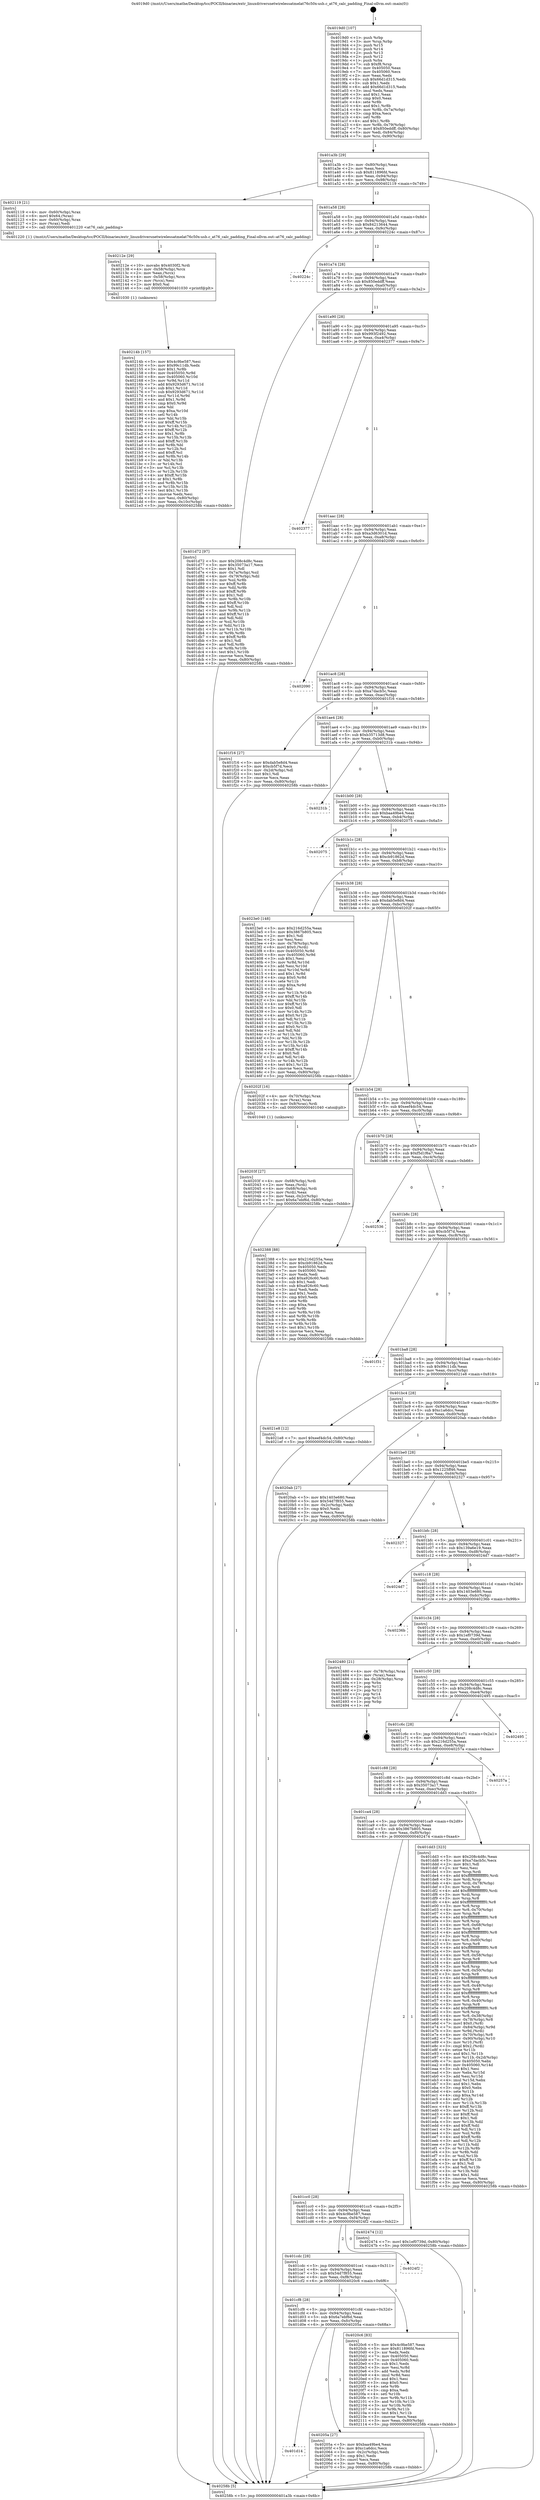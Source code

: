 digraph "0x4019d0" {
  label = "0x4019d0 (/mnt/c/Users/mathe/Desktop/tcc/POCII/binaries/extr_linuxdriversnetwirelessatmelat76c50x-usb.c_at76_calc_padding_Final-ollvm.out::main(0))"
  labelloc = "t"
  node[shape=record]

  Entry [label="",width=0.3,height=0.3,shape=circle,fillcolor=black,style=filled]
  "0x401a3b" [label="{
     0x401a3b [29]\l
     | [instrs]\l
     &nbsp;&nbsp;0x401a3b \<+3\>: mov -0x80(%rbp),%eax\l
     &nbsp;&nbsp;0x401a3e \<+2\>: mov %eax,%ecx\l
     &nbsp;&nbsp;0x401a40 \<+6\>: sub $0x811896fd,%ecx\l
     &nbsp;&nbsp;0x401a46 \<+6\>: mov %eax,-0x94(%rbp)\l
     &nbsp;&nbsp;0x401a4c \<+6\>: mov %ecx,-0x98(%rbp)\l
     &nbsp;&nbsp;0x401a52 \<+6\>: je 0000000000402119 \<main+0x749\>\l
  }"]
  "0x402119" [label="{
     0x402119 [21]\l
     | [instrs]\l
     &nbsp;&nbsp;0x402119 \<+4\>: mov -0x60(%rbp),%rax\l
     &nbsp;&nbsp;0x40211d \<+6\>: movl $0x64,(%rax)\l
     &nbsp;&nbsp;0x402123 \<+4\>: mov -0x60(%rbp),%rax\l
     &nbsp;&nbsp;0x402127 \<+2\>: mov (%rax),%edi\l
     &nbsp;&nbsp;0x402129 \<+5\>: call 0000000000401220 \<at76_calc_padding\>\l
     | [calls]\l
     &nbsp;&nbsp;0x401220 \{1\} (/mnt/c/Users/mathe/Desktop/tcc/POCII/binaries/extr_linuxdriversnetwirelessatmelat76c50x-usb.c_at76_calc_padding_Final-ollvm.out::at76_calc_padding)\l
  }"]
  "0x401a58" [label="{
     0x401a58 [28]\l
     | [instrs]\l
     &nbsp;&nbsp;0x401a58 \<+5\>: jmp 0000000000401a5d \<main+0x8d\>\l
     &nbsp;&nbsp;0x401a5d \<+6\>: mov -0x94(%rbp),%eax\l
     &nbsp;&nbsp;0x401a63 \<+5\>: sub $0x84213644,%eax\l
     &nbsp;&nbsp;0x401a68 \<+6\>: mov %eax,-0x9c(%rbp)\l
     &nbsp;&nbsp;0x401a6e \<+6\>: je 000000000040224c \<main+0x87c\>\l
  }"]
  Exit [label="",width=0.3,height=0.3,shape=circle,fillcolor=black,style=filled,peripheries=2]
  "0x40224c" [label="{
     0x40224c\l
  }", style=dashed]
  "0x401a74" [label="{
     0x401a74 [28]\l
     | [instrs]\l
     &nbsp;&nbsp;0x401a74 \<+5\>: jmp 0000000000401a79 \<main+0xa9\>\l
     &nbsp;&nbsp;0x401a79 \<+6\>: mov -0x94(%rbp),%eax\l
     &nbsp;&nbsp;0x401a7f \<+5\>: sub $0x850eddff,%eax\l
     &nbsp;&nbsp;0x401a84 \<+6\>: mov %eax,-0xa0(%rbp)\l
     &nbsp;&nbsp;0x401a8a \<+6\>: je 0000000000401d72 \<main+0x3a2\>\l
  }"]
  "0x40214b" [label="{
     0x40214b [157]\l
     | [instrs]\l
     &nbsp;&nbsp;0x40214b \<+5\>: mov $0x4c9be587,%esi\l
     &nbsp;&nbsp;0x402150 \<+5\>: mov $0x99c11db,%edx\l
     &nbsp;&nbsp;0x402155 \<+3\>: mov $0x1,%r8b\l
     &nbsp;&nbsp;0x402158 \<+8\>: mov 0x405050,%r9d\l
     &nbsp;&nbsp;0x402160 \<+8\>: mov 0x405060,%r10d\l
     &nbsp;&nbsp;0x402168 \<+3\>: mov %r9d,%r11d\l
     &nbsp;&nbsp;0x40216b \<+7\>: add $0x9293d671,%r11d\l
     &nbsp;&nbsp;0x402172 \<+4\>: sub $0x1,%r11d\l
     &nbsp;&nbsp;0x402176 \<+7\>: sub $0x9293d671,%r11d\l
     &nbsp;&nbsp;0x40217d \<+4\>: imul %r11d,%r9d\l
     &nbsp;&nbsp;0x402181 \<+4\>: and $0x1,%r9d\l
     &nbsp;&nbsp;0x402185 \<+4\>: cmp $0x0,%r9d\l
     &nbsp;&nbsp;0x402189 \<+3\>: sete %bl\l
     &nbsp;&nbsp;0x40218c \<+4\>: cmp $0xa,%r10d\l
     &nbsp;&nbsp;0x402190 \<+4\>: setl %r14b\l
     &nbsp;&nbsp;0x402194 \<+3\>: mov %bl,%r15b\l
     &nbsp;&nbsp;0x402197 \<+4\>: xor $0xff,%r15b\l
     &nbsp;&nbsp;0x40219b \<+3\>: mov %r14b,%r12b\l
     &nbsp;&nbsp;0x40219e \<+4\>: xor $0xff,%r12b\l
     &nbsp;&nbsp;0x4021a2 \<+4\>: xor $0x1,%r8b\l
     &nbsp;&nbsp;0x4021a6 \<+3\>: mov %r15b,%r13b\l
     &nbsp;&nbsp;0x4021a9 \<+4\>: and $0xff,%r13b\l
     &nbsp;&nbsp;0x4021ad \<+3\>: and %r8b,%bl\l
     &nbsp;&nbsp;0x4021b0 \<+3\>: mov %r12b,%cl\l
     &nbsp;&nbsp;0x4021b3 \<+3\>: and $0xff,%cl\l
     &nbsp;&nbsp;0x4021b6 \<+3\>: and %r8b,%r14b\l
     &nbsp;&nbsp;0x4021b9 \<+3\>: or %bl,%r13b\l
     &nbsp;&nbsp;0x4021bc \<+3\>: or %r14b,%cl\l
     &nbsp;&nbsp;0x4021bf \<+3\>: xor %cl,%r13b\l
     &nbsp;&nbsp;0x4021c2 \<+3\>: or %r12b,%r15b\l
     &nbsp;&nbsp;0x4021c5 \<+4\>: xor $0xff,%r15b\l
     &nbsp;&nbsp;0x4021c9 \<+4\>: or $0x1,%r8b\l
     &nbsp;&nbsp;0x4021cd \<+3\>: and %r8b,%r15b\l
     &nbsp;&nbsp;0x4021d0 \<+3\>: or %r15b,%r13b\l
     &nbsp;&nbsp;0x4021d3 \<+4\>: test $0x1,%r13b\l
     &nbsp;&nbsp;0x4021d7 \<+3\>: cmovne %edx,%esi\l
     &nbsp;&nbsp;0x4021da \<+3\>: mov %esi,-0x80(%rbp)\l
     &nbsp;&nbsp;0x4021dd \<+6\>: mov %eax,-0x10c(%rbp)\l
     &nbsp;&nbsp;0x4021e3 \<+5\>: jmp 000000000040258b \<main+0xbbb\>\l
  }"]
  "0x401d72" [label="{
     0x401d72 [97]\l
     | [instrs]\l
     &nbsp;&nbsp;0x401d72 \<+5\>: mov $0x208c4d8c,%eax\l
     &nbsp;&nbsp;0x401d77 \<+5\>: mov $0x35073a17,%ecx\l
     &nbsp;&nbsp;0x401d7c \<+2\>: mov $0x1,%dl\l
     &nbsp;&nbsp;0x401d7e \<+4\>: mov -0x7a(%rbp),%sil\l
     &nbsp;&nbsp;0x401d82 \<+4\>: mov -0x79(%rbp),%dil\l
     &nbsp;&nbsp;0x401d86 \<+3\>: mov %sil,%r8b\l
     &nbsp;&nbsp;0x401d89 \<+4\>: xor $0xff,%r8b\l
     &nbsp;&nbsp;0x401d8d \<+3\>: mov %dil,%r9b\l
     &nbsp;&nbsp;0x401d90 \<+4\>: xor $0xff,%r9b\l
     &nbsp;&nbsp;0x401d94 \<+3\>: xor $0x1,%dl\l
     &nbsp;&nbsp;0x401d97 \<+3\>: mov %r8b,%r10b\l
     &nbsp;&nbsp;0x401d9a \<+4\>: and $0xff,%r10b\l
     &nbsp;&nbsp;0x401d9e \<+3\>: and %dl,%sil\l
     &nbsp;&nbsp;0x401da1 \<+3\>: mov %r9b,%r11b\l
     &nbsp;&nbsp;0x401da4 \<+4\>: and $0xff,%r11b\l
     &nbsp;&nbsp;0x401da8 \<+3\>: and %dl,%dil\l
     &nbsp;&nbsp;0x401dab \<+3\>: or %sil,%r10b\l
     &nbsp;&nbsp;0x401dae \<+3\>: or %dil,%r11b\l
     &nbsp;&nbsp;0x401db1 \<+3\>: xor %r11b,%r10b\l
     &nbsp;&nbsp;0x401db4 \<+3\>: or %r9b,%r8b\l
     &nbsp;&nbsp;0x401db7 \<+4\>: xor $0xff,%r8b\l
     &nbsp;&nbsp;0x401dbb \<+3\>: or $0x1,%dl\l
     &nbsp;&nbsp;0x401dbe \<+3\>: and %dl,%r8b\l
     &nbsp;&nbsp;0x401dc1 \<+3\>: or %r8b,%r10b\l
     &nbsp;&nbsp;0x401dc4 \<+4\>: test $0x1,%r10b\l
     &nbsp;&nbsp;0x401dc8 \<+3\>: cmovne %ecx,%eax\l
     &nbsp;&nbsp;0x401dcb \<+3\>: mov %eax,-0x80(%rbp)\l
     &nbsp;&nbsp;0x401dce \<+5\>: jmp 000000000040258b \<main+0xbbb\>\l
  }"]
  "0x401a90" [label="{
     0x401a90 [28]\l
     | [instrs]\l
     &nbsp;&nbsp;0x401a90 \<+5\>: jmp 0000000000401a95 \<main+0xc5\>\l
     &nbsp;&nbsp;0x401a95 \<+6\>: mov -0x94(%rbp),%eax\l
     &nbsp;&nbsp;0x401a9b \<+5\>: sub $0x993f2492,%eax\l
     &nbsp;&nbsp;0x401aa0 \<+6\>: mov %eax,-0xa4(%rbp)\l
     &nbsp;&nbsp;0x401aa6 \<+6\>: je 0000000000402377 \<main+0x9a7\>\l
  }"]
  "0x40258b" [label="{
     0x40258b [5]\l
     | [instrs]\l
     &nbsp;&nbsp;0x40258b \<+5\>: jmp 0000000000401a3b \<main+0x6b\>\l
  }"]
  "0x4019d0" [label="{
     0x4019d0 [107]\l
     | [instrs]\l
     &nbsp;&nbsp;0x4019d0 \<+1\>: push %rbp\l
     &nbsp;&nbsp;0x4019d1 \<+3\>: mov %rsp,%rbp\l
     &nbsp;&nbsp;0x4019d4 \<+2\>: push %r15\l
     &nbsp;&nbsp;0x4019d6 \<+2\>: push %r14\l
     &nbsp;&nbsp;0x4019d8 \<+2\>: push %r13\l
     &nbsp;&nbsp;0x4019da \<+2\>: push %r12\l
     &nbsp;&nbsp;0x4019dc \<+1\>: push %rbx\l
     &nbsp;&nbsp;0x4019dd \<+7\>: sub $0xf8,%rsp\l
     &nbsp;&nbsp;0x4019e4 \<+7\>: mov 0x405050,%eax\l
     &nbsp;&nbsp;0x4019eb \<+7\>: mov 0x405060,%ecx\l
     &nbsp;&nbsp;0x4019f2 \<+2\>: mov %eax,%edx\l
     &nbsp;&nbsp;0x4019f4 \<+6\>: sub $0x66d1d315,%edx\l
     &nbsp;&nbsp;0x4019fa \<+3\>: sub $0x1,%edx\l
     &nbsp;&nbsp;0x4019fd \<+6\>: add $0x66d1d315,%edx\l
     &nbsp;&nbsp;0x401a03 \<+3\>: imul %edx,%eax\l
     &nbsp;&nbsp;0x401a06 \<+3\>: and $0x1,%eax\l
     &nbsp;&nbsp;0x401a09 \<+3\>: cmp $0x0,%eax\l
     &nbsp;&nbsp;0x401a0c \<+4\>: sete %r8b\l
     &nbsp;&nbsp;0x401a10 \<+4\>: and $0x1,%r8b\l
     &nbsp;&nbsp;0x401a14 \<+4\>: mov %r8b,-0x7a(%rbp)\l
     &nbsp;&nbsp;0x401a18 \<+3\>: cmp $0xa,%ecx\l
     &nbsp;&nbsp;0x401a1b \<+4\>: setl %r8b\l
     &nbsp;&nbsp;0x401a1f \<+4\>: and $0x1,%r8b\l
     &nbsp;&nbsp;0x401a23 \<+4\>: mov %r8b,-0x79(%rbp)\l
     &nbsp;&nbsp;0x401a27 \<+7\>: movl $0x850eddff,-0x80(%rbp)\l
     &nbsp;&nbsp;0x401a2e \<+6\>: mov %edi,-0x84(%rbp)\l
     &nbsp;&nbsp;0x401a34 \<+7\>: mov %rsi,-0x90(%rbp)\l
  }"]
  "0x40212e" [label="{
     0x40212e [29]\l
     | [instrs]\l
     &nbsp;&nbsp;0x40212e \<+10\>: movabs $0x4030f2,%rdi\l
     &nbsp;&nbsp;0x402138 \<+4\>: mov -0x58(%rbp),%rcx\l
     &nbsp;&nbsp;0x40213c \<+2\>: mov %eax,(%rcx)\l
     &nbsp;&nbsp;0x40213e \<+4\>: mov -0x58(%rbp),%rcx\l
     &nbsp;&nbsp;0x402142 \<+2\>: mov (%rcx),%esi\l
     &nbsp;&nbsp;0x402144 \<+2\>: mov $0x0,%al\l
     &nbsp;&nbsp;0x402146 \<+5\>: call 0000000000401030 \<printf@plt\>\l
     | [calls]\l
     &nbsp;&nbsp;0x401030 \{1\} (unknown)\l
  }"]
  "0x402377" [label="{
     0x402377\l
  }", style=dashed]
  "0x401aac" [label="{
     0x401aac [28]\l
     | [instrs]\l
     &nbsp;&nbsp;0x401aac \<+5\>: jmp 0000000000401ab1 \<main+0xe1\>\l
     &nbsp;&nbsp;0x401ab1 \<+6\>: mov -0x94(%rbp),%eax\l
     &nbsp;&nbsp;0x401ab7 \<+5\>: sub $0xa3d6301d,%eax\l
     &nbsp;&nbsp;0x401abc \<+6\>: mov %eax,-0xa8(%rbp)\l
     &nbsp;&nbsp;0x401ac2 \<+6\>: je 0000000000402090 \<main+0x6c0\>\l
  }"]
  "0x401d14" [label="{
     0x401d14\l
  }", style=dashed]
  "0x402090" [label="{
     0x402090\l
  }", style=dashed]
  "0x401ac8" [label="{
     0x401ac8 [28]\l
     | [instrs]\l
     &nbsp;&nbsp;0x401ac8 \<+5\>: jmp 0000000000401acd \<main+0xfd\>\l
     &nbsp;&nbsp;0x401acd \<+6\>: mov -0x94(%rbp),%eax\l
     &nbsp;&nbsp;0x401ad3 \<+5\>: sub $0xa7dacb5c,%eax\l
     &nbsp;&nbsp;0x401ad8 \<+6\>: mov %eax,-0xac(%rbp)\l
     &nbsp;&nbsp;0x401ade \<+6\>: je 0000000000401f16 \<main+0x546\>\l
  }"]
  "0x40205a" [label="{
     0x40205a [27]\l
     | [instrs]\l
     &nbsp;&nbsp;0x40205a \<+5\>: mov $0xbaa49be4,%eax\l
     &nbsp;&nbsp;0x40205f \<+5\>: mov $0xc1a6dcc,%ecx\l
     &nbsp;&nbsp;0x402064 \<+3\>: mov -0x2c(%rbp),%edx\l
     &nbsp;&nbsp;0x402067 \<+3\>: cmp $0x1,%edx\l
     &nbsp;&nbsp;0x40206a \<+3\>: cmovl %ecx,%eax\l
     &nbsp;&nbsp;0x40206d \<+3\>: mov %eax,-0x80(%rbp)\l
     &nbsp;&nbsp;0x402070 \<+5\>: jmp 000000000040258b \<main+0xbbb\>\l
  }"]
  "0x401f16" [label="{
     0x401f16 [27]\l
     | [instrs]\l
     &nbsp;&nbsp;0x401f16 \<+5\>: mov $0xdab5e8d4,%eax\l
     &nbsp;&nbsp;0x401f1b \<+5\>: mov $0xcb5f7d,%ecx\l
     &nbsp;&nbsp;0x401f20 \<+3\>: mov -0x2d(%rbp),%dl\l
     &nbsp;&nbsp;0x401f23 \<+3\>: test $0x1,%dl\l
     &nbsp;&nbsp;0x401f26 \<+3\>: cmovne %ecx,%eax\l
     &nbsp;&nbsp;0x401f29 \<+3\>: mov %eax,-0x80(%rbp)\l
     &nbsp;&nbsp;0x401f2c \<+5\>: jmp 000000000040258b \<main+0xbbb\>\l
  }"]
  "0x401ae4" [label="{
     0x401ae4 [28]\l
     | [instrs]\l
     &nbsp;&nbsp;0x401ae4 \<+5\>: jmp 0000000000401ae9 \<main+0x119\>\l
     &nbsp;&nbsp;0x401ae9 \<+6\>: mov -0x94(%rbp),%eax\l
     &nbsp;&nbsp;0x401aef \<+5\>: sub $0xb35713d8,%eax\l
     &nbsp;&nbsp;0x401af4 \<+6\>: mov %eax,-0xb0(%rbp)\l
     &nbsp;&nbsp;0x401afa \<+6\>: je 000000000040231b \<main+0x94b\>\l
  }"]
  "0x401cf8" [label="{
     0x401cf8 [28]\l
     | [instrs]\l
     &nbsp;&nbsp;0x401cf8 \<+5\>: jmp 0000000000401cfd \<main+0x32d\>\l
     &nbsp;&nbsp;0x401cfd \<+6\>: mov -0x94(%rbp),%eax\l
     &nbsp;&nbsp;0x401d03 \<+5\>: sub $0x6a7ebf6d,%eax\l
     &nbsp;&nbsp;0x401d08 \<+6\>: mov %eax,-0xfc(%rbp)\l
     &nbsp;&nbsp;0x401d0e \<+6\>: je 000000000040205a \<main+0x68a\>\l
  }"]
  "0x40231b" [label="{
     0x40231b\l
  }", style=dashed]
  "0x401b00" [label="{
     0x401b00 [28]\l
     | [instrs]\l
     &nbsp;&nbsp;0x401b00 \<+5\>: jmp 0000000000401b05 \<main+0x135\>\l
     &nbsp;&nbsp;0x401b05 \<+6\>: mov -0x94(%rbp),%eax\l
     &nbsp;&nbsp;0x401b0b \<+5\>: sub $0xbaa49be4,%eax\l
     &nbsp;&nbsp;0x401b10 \<+6\>: mov %eax,-0xb4(%rbp)\l
     &nbsp;&nbsp;0x401b16 \<+6\>: je 0000000000402075 \<main+0x6a5\>\l
  }"]
  "0x4020c6" [label="{
     0x4020c6 [83]\l
     | [instrs]\l
     &nbsp;&nbsp;0x4020c6 \<+5\>: mov $0x4c9be587,%eax\l
     &nbsp;&nbsp;0x4020cb \<+5\>: mov $0x811896fd,%ecx\l
     &nbsp;&nbsp;0x4020d0 \<+2\>: xor %edx,%edx\l
     &nbsp;&nbsp;0x4020d2 \<+7\>: mov 0x405050,%esi\l
     &nbsp;&nbsp;0x4020d9 \<+7\>: mov 0x405060,%edi\l
     &nbsp;&nbsp;0x4020e0 \<+3\>: sub $0x1,%edx\l
     &nbsp;&nbsp;0x4020e3 \<+3\>: mov %esi,%r8d\l
     &nbsp;&nbsp;0x4020e6 \<+3\>: add %edx,%r8d\l
     &nbsp;&nbsp;0x4020e9 \<+4\>: imul %r8d,%esi\l
     &nbsp;&nbsp;0x4020ed \<+3\>: and $0x1,%esi\l
     &nbsp;&nbsp;0x4020f0 \<+3\>: cmp $0x0,%esi\l
     &nbsp;&nbsp;0x4020f3 \<+4\>: sete %r9b\l
     &nbsp;&nbsp;0x4020f7 \<+3\>: cmp $0xa,%edi\l
     &nbsp;&nbsp;0x4020fa \<+4\>: setl %r10b\l
     &nbsp;&nbsp;0x4020fe \<+3\>: mov %r9b,%r11b\l
     &nbsp;&nbsp;0x402101 \<+3\>: and %r10b,%r11b\l
     &nbsp;&nbsp;0x402104 \<+3\>: xor %r10b,%r9b\l
     &nbsp;&nbsp;0x402107 \<+3\>: or %r9b,%r11b\l
     &nbsp;&nbsp;0x40210a \<+4\>: test $0x1,%r11b\l
     &nbsp;&nbsp;0x40210e \<+3\>: cmovne %ecx,%eax\l
     &nbsp;&nbsp;0x402111 \<+3\>: mov %eax,-0x80(%rbp)\l
     &nbsp;&nbsp;0x402114 \<+5\>: jmp 000000000040258b \<main+0xbbb\>\l
  }"]
  "0x402075" [label="{
     0x402075\l
  }", style=dashed]
  "0x401b1c" [label="{
     0x401b1c [28]\l
     | [instrs]\l
     &nbsp;&nbsp;0x401b1c \<+5\>: jmp 0000000000401b21 \<main+0x151\>\l
     &nbsp;&nbsp;0x401b21 \<+6\>: mov -0x94(%rbp),%eax\l
     &nbsp;&nbsp;0x401b27 \<+5\>: sub $0xcb91862d,%eax\l
     &nbsp;&nbsp;0x401b2c \<+6\>: mov %eax,-0xb8(%rbp)\l
     &nbsp;&nbsp;0x401b32 \<+6\>: je 00000000004023e0 \<main+0xa10\>\l
  }"]
  "0x401cdc" [label="{
     0x401cdc [28]\l
     | [instrs]\l
     &nbsp;&nbsp;0x401cdc \<+5\>: jmp 0000000000401ce1 \<main+0x311\>\l
     &nbsp;&nbsp;0x401ce1 \<+6\>: mov -0x94(%rbp),%eax\l
     &nbsp;&nbsp;0x401ce7 \<+5\>: sub $0x54d7f855,%eax\l
     &nbsp;&nbsp;0x401cec \<+6\>: mov %eax,-0xf8(%rbp)\l
     &nbsp;&nbsp;0x401cf2 \<+6\>: je 00000000004020c6 \<main+0x6f6\>\l
  }"]
  "0x4023e0" [label="{
     0x4023e0 [148]\l
     | [instrs]\l
     &nbsp;&nbsp;0x4023e0 \<+5\>: mov $0x216d255a,%eax\l
     &nbsp;&nbsp;0x4023e5 \<+5\>: mov $0x3867b805,%ecx\l
     &nbsp;&nbsp;0x4023ea \<+2\>: mov $0x1,%dl\l
     &nbsp;&nbsp;0x4023ec \<+2\>: xor %esi,%esi\l
     &nbsp;&nbsp;0x4023ee \<+4\>: mov -0x78(%rbp),%rdi\l
     &nbsp;&nbsp;0x4023f2 \<+6\>: movl $0x0,(%rdi)\l
     &nbsp;&nbsp;0x4023f8 \<+8\>: mov 0x405050,%r8d\l
     &nbsp;&nbsp;0x402400 \<+8\>: mov 0x405060,%r9d\l
     &nbsp;&nbsp;0x402408 \<+3\>: sub $0x1,%esi\l
     &nbsp;&nbsp;0x40240b \<+3\>: mov %r8d,%r10d\l
     &nbsp;&nbsp;0x40240e \<+3\>: add %esi,%r10d\l
     &nbsp;&nbsp;0x402411 \<+4\>: imul %r10d,%r8d\l
     &nbsp;&nbsp;0x402415 \<+4\>: and $0x1,%r8d\l
     &nbsp;&nbsp;0x402419 \<+4\>: cmp $0x0,%r8d\l
     &nbsp;&nbsp;0x40241d \<+4\>: sete %r11b\l
     &nbsp;&nbsp;0x402421 \<+4\>: cmp $0xa,%r9d\l
     &nbsp;&nbsp;0x402425 \<+3\>: setl %bl\l
     &nbsp;&nbsp;0x402428 \<+3\>: mov %r11b,%r14b\l
     &nbsp;&nbsp;0x40242b \<+4\>: xor $0xff,%r14b\l
     &nbsp;&nbsp;0x40242f \<+3\>: mov %bl,%r15b\l
     &nbsp;&nbsp;0x402432 \<+4\>: xor $0xff,%r15b\l
     &nbsp;&nbsp;0x402436 \<+3\>: xor $0x0,%dl\l
     &nbsp;&nbsp;0x402439 \<+3\>: mov %r14b,%r12b\l
     &nbsp;&nbsp;0x40243c \<+4\>: and $0x0,%r12b\l
     &nbsp;&nbsp;0x402440 \<+3\>: and %dl,%r11b\l
     &nbsp;&nbsp;0x402443 \<+3\>: mov %r15b,%r13b\l
     &nbsp;&nbsp;0x402446 \<+4\>: and $0x0,%r13b\l
     &nbsp;&nbsp;0x40244a \<+2\>: and %dl,%bl\l
     &nbsp;&nbsp;0x40244c \<+3\>: or %r11b,%r12b\l
     &nbsp;&nbsp;0x40244f \<+3\>: or %bl,%r13b\l
     &nbsp;&nbsp;0x402452 \<+3\>: xor %r13b,%r12b\l
     &nbsp;&nbsp;0x402455 \<+3\>: or %r15b,%r14b\l
     &nbsp;&nbsp;0x402458 \<+4\>: xor $0xff,%r14b\l
     &nbsp;&nbsp;0x40245c \<+3\>: or $0x0,%dl\l
     &nbsp;&nbsp;0x40245f \<+3\>: and %dl,%r14b\l
     &nbsp;&nbsp;0x402462 \<+3\>: or %r14b,%r12b\l
     &nbsp;&nbsp;0x402465 \<+4\>: test $0x1,%r12b\l
     &nbsp;&nbsp;0x402469 \<+3\>: cmovne %ecx,%eax\l
     &nbsp;&nbsp;0x40246c \<+3\>: mov %eax,-0x80(%rbp)\l
     &nbsp;&nbsp;0x40246f \<+5\>: jmp 000000000040258b \<main+0xbbb\>\l
  }"]
  "0x401b38" [label="{
     0x401b38 [28]\l
     | [instrs]\l
     &nbsp;&nbsp;0x401b38 \<+5\>: jmp 0000000000401b3d \<main+0x16d\>\l
     &nbsp;&nbsp;0x401b3d \<+6\>: mov -0x94(%rbp),%eax\l
     &nbsp;&nbsp;0x401b43 \<+5\>: sub $0xdab5e8d4,%eax\l
     &nbsp;&nbsp;0x401b48 \<+6\>: mov %eax,-0xbc(%rbp)\l
     &nbsp;&nbsp;0x401b4e \<+6\>: je 000000000040202f \<main+0x65f\>\l
  }"]
  "0x4024f2" [label="{
     0x4024f2\l
  }", style=dashed]
  "0x40202f" [label="{
     0x40202f [16]\l
     | [instrs]\l
     &nbsp;&nbsp;0x40202f \<+4\>: mov -0x70(%rbp),%rax\l
     &nbsp;&nbsp;0x402033 \<+3\>: mov (%rax),%rax\l
     &nbsp;&nbsp;0x402036 \<+4\>: mov 0x8(%rax),%rdi\l
     &nbsp;&nbsp;0x40203a \<+5\>: call 0000000000401040 \<atoi@plt\>\l
     | [calls]\l
     &nbsp;&nbsp;0x401040 \{1\} (unknown)\l
  }"]
  "0x401b54" [label="{
     0x401b54 [28]\l
     | [instrs]\l
     &nbsp;&nbsp;0x401b54 \<+5\>: jmp 0000000000401b59 \<main+0x189\>\l
     &nbsp;&nbsp;0x401b59 \<+6\>: mov -0x94(%rbp),%eax\l
     &nbsp;&nbsp;0x401b5f \<+5\>: sub $0xeef4dc54,%eax\l
     &nbsp;&nbsp;0x401b64 \<+6\>: mov %eax,-0xc0(%rbp)\l
     &nbsp;&nbsp;0x401b6a \<+6\>: je 0000000000402388 \<main+0x9b8\>\l
  }"]
  "0x401cc0" [label="{
     0x401cc0 [28]\l
     | [instrs]\l
     &nbsp;&nbsp;0x401cc0 \<+5\>: jmp 0000000000401cc5 \<main+0x2f5\>\l
     &nbsp;&nbsp;0x401cc5 \<+6\>: mov -0x94(%rbp),%eax\l
     &nbsp;&nbsp;0x401ccb \<+5\>: sub $0x4c9be587,%eax\l
     &nbsp;&nbsp;0x401cd0 \<+6\>: mov %eax,-0xf4(%rbp)\l
     &nbsp;&nbsp;0x401cd6 \<+6\>: je 00000000004024f2 \<main+0xb22\>\l
  }"]
  "0x402388" [label="{
     0x402388 [88]\l
     | [instrs]\l
     &nbsp;&nbsp;0x402388 \<+5\>: mov $0x216d255a,%eax\l
     &nbsp;&nbsp;0x40238d \<+5\>: mov $0xcb91862d,%ecx\l
     &nbsp;&nbsp;0x402392 \<+7\>: mov 0x405050,%edx\l
     &nbsp;&nbsp;0x402399 \<+7\>: mov 0x405060,%esi\l
     &nbsp;&nbsp;0x4023a0 \<+2\>: mov %edx,%edi\l
     &nbsp;&nbsp;0x4023a2 \<+6\>: add $0xa926c60,%edi\l
     &nbsp;&nbsp;0x4023a8 \<+3\>: sub $0x1,%edi\l
     &nbsp;&nbsp;0x4023ab \<+6\>: sub $0xa926c60,%edi\l
     &nbsp;&nbsp;0x4023b1 \<+3\>: imul %edi,%edx\l
     &nbsp;&nbsp;0x4023b4 \<+3\>: and $0x1,%edx\l
     &nbsp;&nbsp;0x4023b7 \<+3\>: cmp $0x0,%edx\l
     &nbsp;&nbsp;0x4023ba \<+4\>: sete %r8b\l
     &nbsp;&nbsp;0x4023be \<+3\>: cmp $0xa,%esi\l
     &nbsp;&nbsp;0x4023c1 \<+4\>: setl %r9b\l
     &nbsp;&nbsp;0x4023c5 \<+3\>: mov %r8b,%r10b\l
     &nbsp;&nbsp;0x4023c8 \<+3\>: and %r9b,%r10b\l
     &nbsp;&nbsp;0x4023cb \<+3\>: xor %r9b,%r8b\l
     &nbsp;&nbsp;0x4023ce \<+3\>: or %r8b,%r10b\l
     &nbsp;&nbsp;0x4023d1 \<+4\>: test $0x1,%r10b\l
     &nbsp;&nbsp;0x4023d5 \<+3\>: cmovne %ecx,%eax\l
     &nbsp;&nbsp;0x4023d8 \<+3\>: mov %eax,-0x80(%rbp)\l
     &nbsp;&nbsp;0x4023db \<+5\>: jmp 000000000040258b \<main+0xbbb\>\l
  }"]
  "0x401b70" [label="{
     0x401b70 [28]\l
     | [instrs]\l
     &nbsp;&nbsp;0x401b70 \<+5\>: jmp 0000000000401b75 \<main+0x1a5\>\l
     &nbsp;&nbsp;0x401b75 \<+6\>: mov -0x94(%rbp),%eax\l
     &nbsp;&nbsp;0x401b7b \<+5\>: sub $0xf5d1f6a7,%eax\l
     &nbsp;&nbsp;0x401b80 \<+6\>: mov %eax,-0xc4(%rbp)\l
     &nbsp;&nbsp;0x401b86 \<+6\>: je 0000000000402536 \<main+0xb66\>\l
  }"]
  "0x402474" [label="{
     0x402474 [12]\l
     | [instrs]\l
     &nbsp;&nbsp;0x402474 \<+7\>: movl $0x1ef0739d,-0x80(%rbp)\l
     &nbsp;&nbsp;0x40247b \<+5\>: jmp 000000000040258b \<main+0xbbb\>\l
  }"]
  "0x402536" [label="{
     0x402536\l
  }", style=dashed]
  "0x401b8c" [label="{
     0x401b8c [28]\l
     | [instrs]\l
     &nbsp;&nbsp;0x401b8c \<+5\>: jmp 0000000000401b91 \<main+0x1c1\>\l
     &nbsp;&nbsp;0x401b91 \<+6\>: mov -0x94(%rbp),%eax\l
     &nbsp;&nbsp;0x401b97 \<+5\>: sub $0xcb5f7d,%eax\l
     &nbsp;&nbsp;0x401b9c \<+6\>: mov %eax,-0xc8(%rbp)\l
     &nbsp;&nbsp;0x401ba2 \<+6\>: je 0000000000401f31 \<main+0x561\>\l
  }"]
  "0x40203f" [label="{
     0x40203f [27]\l
     | [instrs]\l
     &nbsp;&nbsp;0x40203f \<+4\>: mov -0x68(%rbp),%rdi\l
     &nbsp;&nbsp;0x402043 \<+2\>: mov %eax,(%rdi)\l
     &nbsp;&nbsp;0x402045 \<+4\>: mov -0x68(%rbp),%rdi\l
     &nbsp;&nbsp;0x402049 \<+2\>: mov (%rdi),%eax\l
     &nbsp;&nbsp;0x40204b \<+3\>: mov %eax,-0x2c(%rbp)\l
     &nbsp;&nbsp;0x40204e \<+7\>: movl $0x6a7ebf6d,-0x80(%rbp)\l
     &nbsp;&nbsp;0x402055 \<+5\>: jmp 000000000040258b \<main+0xbbb\>\l
  }"]
  "0x401f31" [label="{
     0x401f31\l
  }", style=dashed]
  "0x401ba8" [label="{
     0x401ba8 [28]\l
     | [instrs]\l
     &nbsp;&nbsp;0x401ba8 \<+5\>: jmp 0000000000401bad \<main+0x1dd\>\l
     &nbsp;&nbsp;0x401bad \<+6\>: mov -0x94(%rbp),%eax\l
     &nbsp;&nbsp;0x401bb3 \<+5\>: sub $0x99c11db,%eax\l
     &nbsp;&nbsp;0x401bb8 \<+6\>: mov %eax,-0xcc(%rbp)\l
     &nbsp;&nbsp;0x401bbe \<+6\>: je 00000000004021e8 \<main+0x818\>\l
  }"]
  "0x401ca4" [label="{
     0x401ca4 [28]\l
     | [instrs]\l
     &nbsp;&nbsp;0x401ca4 \<+5\>: jmp 0000000000401ca9 \<main+0x2d9\>\l
     &nbsp;&nbsp;0x401ca9 \<+6\>: mov -0x94(%rbp),%eax\l
     &nbsp;&nbsp;0x401caf \<+5\>: sub $0x3867b805,%eax\l
     &nbsp;&nbsp;0x401cb4 \<+6\>: mov %eax,-0xf0(%rbp)\l
     &nbsp;&nbsp;0x401cba \<+6\>: je 0000000000402474 \<main+0xaa4\>\l
  }"]
  "0x4021e8" [label="{
     0x4021e8 [12]\l
     | [instrs]\l
     &nbsp;&nbsp;0x4021e8 \<+7\>: movl $0xeef4dc54,-0x80(%rbp)\l
     &nbsp;&nbsp;0x4021ef \<+5\>: jmp 000000000040258b \<main+0xbbb\>\l
  }"]
  "0x401bc4" [label="{
     0x401bc4 [28]\l
     | [instrs]\l
     &nbsp;&nbsp;0x401bc4 \<+5\>: jmp 0000000000401bc9 \<main+0x1f9\>\l
     &nbsp;&nbsp;0x401bc9 \<+6\>: mov -0x94(%rbp),%eax\l
     &nbsp;&nbsp;0x401bcf \<+5\>: sub $0xc1a6dcc,%eax\l
     &nbsp;&nbsp;0x401bd4 \<+6\>: mov %eax,-0xd0(%rbp)\l
     &nbsp;&nbsp;0x401bda \<+6\>: je 00000000004020ab \<main+0x6db\>\l
  }"]
  "0x401dd3" [label="{
     0x401dd3 [323]\l
     | [instrs]\l
     &nbsp;&nbsp;0x401dd3 \<+5\>: mov $0x208c4d8c,%eax\l
     &nbsp;&nbsp;0x401dd8 \<+5\>: mov $0xa7dacb5c,%ecx\l
     &nbsp;&nbsp;0x401ddd \<+2\>: mov $0x1,%dl\l
     &nbsp;&nbsp;0x401ddf \<+2\>: xor %esi,%esi\l
     &nbsp;&nbsp;0x401de1 \<+3\>: mov %rsp,%rdi\l
     &nbsp;&nbsp;0x401de4 \<+4\>: add $0xfffffffffffffff0,%rdi\l
     &nbsp;&nbsp;0x401de8 \<+3\>: mov %rdi,%rsp\l
     &nbsp;&nbsp;0x401deb \<+4\>: mov %rdi,-0x78(%rbp)\l
     &nbsp;&nbsp;0x401def \<+3\>: mov %rsp,%rdi\l
     &nbsp;&nbsp;0x401df2 \<+4\>: add $0xfffffffffffffff0,%rdi\l
     &nbsp;&nbsp;0x401df6 \<+3\>: mov %rdi,%rsp\l
     &nbsp;&nbsp;0x401df9 \<+3\>: mov %rsp,%r8\l
     &nbsp;&nbsp;0x401dfc \<+4\>: add $0xfffffffffffffff0,%r8\l
     &nbsp;&nbsp;0x401e00 \<+3\>: mov %r8,%rsp\l
     &nbsp;&nbsp;0x401e03 \<+4\>: mov %r8,-0x70(%rbp)\l
     &nbsp;&nbsp;0x401e07 \<+3\>: mov %rsp,%r8\l
     &nbsp;&nbsp;0x401e0a \<+4\>: add $0xfffffffffffffff0,%r8\l
     &nbsp;&nbsp;0x401e0e \<+3\>: mov %r8,%rsp\l
     &nbsp;&nbsp;0x401e11 \<+4\>: mov %r8,-0x68(%rbp)\l
     &nbsp;&nbsp;0x401e15 \<+3\>: mov %rsp,%r8\l
     &nbsp;&nbsp;0x401e18 \<+4\>: add $0xfffffffffffffff0,%r8\l
     &nbsp;&nbsp;0x401e1c \<+3\>: mov %r8,%rsp\l
     &nbsp;&nbsp;0x401e1f \<+4\>: mov %r8,-0x60(%rbp)\l
     &nbsp;&nbsp;0x401e23 \<+3\>: mov %rsp,%r8\l
     &nbsp;&nbsp;0x401e26 \<+4\>: add $0xfffffffffffffff0,%r8\l
     &nbsp;&nbsp;0x401e2a \<+3\>: mov %r8,%rsp\l
     &nbsp;&nbsp;0x401e2d \<+4\>: mov %r8,-0x58(%rbp)\l
     &nbsp;&nbsp;0x401e31 \<+3\>: mov %rsp,%r8\l
     &nbsp;&nbsp;0x401e34 \<+4\>: add $0xfffffffffffffff0,%r8\l
     &nbsp;&nbsp;0x401e38 \<+3\>: mov %r8,%rsp\l
     &nbsp;&nbsp;0x401e3b \<+4\>: mov %r8,-0x50(%rbp)\l
     &nbsp;&nbsp;0x401e3f \<+3\>: mov %rsp,%r8\l
     &nbsp;&nbsp;0x401e42 \<+4\>: add $0xfffffffffffffff0,%r8\l
     &nbsp;&nbsp;0x401e46 \<+3\>: mov %r8,%rsp\l
     &nbsp;&nbsp;0x401e49 \<+4\>: mov %r8,-0x48(%rbp)\l
     &nbsp;&nbsp;0x401e4d \<+3\>: mov %rsp,%r8\l
     &nbsp;&nbsp;0x401e50 \<+4\>: add $0xfffffffffffffff0,%r8\l
     &nbsp;&nbsp;0x401e54 \<+3\>: mov %r8,%rsp\l
     &nbsp;&nbsp;0x401e57 \<+4\>: mov %r8,-0x40(%rbp)\l
     &nbsp;&nbsp;0x401e5b \<+3\>: mov %rsp,%r8\l
     &nbsp;&nbsp;0x401e5e \<+4\>: add $0xfffffffffffffff0,%r8\l
     &nbsp;&nbsp;0x401e62 \<+3\>: mov %r8,%rsp\l
     &nbsp;&nbsp;0x401e65 \<+4\>: mov %r8,-0x38(%rbp)\l
     &nbsp;&nbsp;0x401e69 \<+4\>: mov -0x78(%rbp),%r8\l
     &nbsp;&nbsp;0x401e6d \<+7\>: movl $0x0,(%r8)\l
     &nbsp;&nbsp;0x401e74 \<+7\>: mov -0x84(%rbp),%r9d\l
     &nbsp;&nbsp;0x401e7b \<+3\>: mov %r9d,(%rdi)\l
     &nbsp;&nbsp;0x401e7e \<+4\>: mov -0x70(%rbp),%r8\l
     &nbsp;&nbsp;0x401e82 \<+7\>: mov -0x90(%rbp),%r10\l
     &nbsp;&nbsp;0x401e89 \<+3\>: mov %r10,(%r8)\l
     &nbsp;&nbsp;0x401e8c \<+3\>: cmpl $0x2,(%rdi)\l
     &nbsp;&nbsp;0x401e8f \<+4\>: setne %r11b\l
     &nbsp;&nbsp;0x401e93 \<+4\>: and $0x1,%r11b\l
     &nbsp;&nbsp;0x401e97 \<+4\>: mov %r11b,-0x2d(%rbp)\l
     &nbsp;&nbsp;0x401e9b \<+7\>: mov 0x405050,%ebx\l
     &nbsp;&nbsp;0x401ea2 \<+8\>: mov 0x405060,%r14d\l
     &nbsp;&nbsp;0x401eaa \<+3\>: sub $0x1,%esi\l
     &nbsp;&nbsp;0x401ead \<+3\>: mov %ebx,%r15d\l
     &nbsp;&nbsp;0x401eb0 \<+3\>: add %esi,%r15d\l
     &nbsp;&nbsp;0x401eb3 \<+4\>: imul %r15d,%ebx\l
     &nbsp;&nbsp;0x401eb7 \<+3\>: and $0x1,%ebx\l
     &nbsp;&nbsp;0x401eba \<+3\>: cmp $0x0,%ebx\l
     &nbsp;&nbsp;0x401ebd \<+4\>: sete %r11b\l
     &nbsp;&nbsp;0x401ec1 \<+4\>: cmp $0xa,%r14d\l
     &nbsp;&nbsp;0x401ec5 \<+4\>: setl %r12b\l
     &nbsp;&nbsp;0x401ec9 \<+3\>: mov %r11b,%r13b\l
     &nbsp;&nbsp;0x401ecc \<+4\>: xor $0xff,%r13b\l
     &nbsp;&nbsp;0x401ed0 \<+3\>: mov %r12b,%sil\l
     &nbsp;&nbsp;0x401ed3 \<+4\>: xor $0xff,%sil\l
     &nbsp;&nbsp;0x401ed7 \<+3\>: xor $0x1,%dl\l
     &nbsp;&nbsp;0x401eda \<+3\>: mov %r13b,%dil\l
     &nbsp;&nbsp;0x401edd \<+4\>: and $0xff,%dil\l
     &nbsp;&nbsp;0x401ee1 \<+3\>: and %dl,%r11b\l
     &nbsp;&nbsp;0x401ee4 \<+3\>: mov %sil,%r8b\l
     &nbsp;&nbsp;0x401ee7 \<+4\>: and $0xff,%r8b\l
     &nbsp;&nbsp;0x401eeb \<+3\>: and %dl,%r12b\l
     &nbsp;&nbsp;0x401eee \<+3\>: or %r11b,%dil\l
     &nbsp;&nbsp;0x401ef1 \<+3\>: or %r12b,%r8b\l
     &nbsp;&nbsp;0x401ef4 \<+3\>: xor %r8b,%dil\l
     &nbsp;&nbsp;0x401ef7 \<+3\>: or %sil,%r13b\l
     &nbsp;&nbsp;0x401efa \<+4\>: xor $0xff,%r13b\l
     &nbsp;&nbsp;0x401efe \<+3\>: or $0x1,%dl\l
     &nbsp;&nbsp;0x401f01 \<+3\>: and %dl,%r13b\l
     &nbsp;&nbsp;0x401f04 \<+3\>: or %r13b,%dil\l
     &nbsp;&nbsp;0x401f07 \<+4\>: test $0x1,%dil\l
     &nbsp;&nbsp;0x401f0b \<+3\>: cmovne %ecx,%eax\l
     &nbsp;&nbsp;0x401f0e \<+3\>: mov %eax,-0x80(%rbp)\l
     &nbsp;&nbsp;0x401f11 \<+5\>: jmp 000000000040258b \<main+0xbbb\>\l
  }"]
  "0x4020ab" [label="{
     0x4020ab [27]\l
     | [instrs]\l
     &nbsp;&nbsp;0x4020ab \<+5\>: mov $0x1403e680,%eax\l
     &nbsp;&nbsp;0x4020b0 \<+5\>: mov $0x54d7f855,%ecx\l
     &nbsp;&nbsp;0x4020b5 \<+3\>: mov -0x2c(%rbp),%edx\l
     &nbsp;&nbsp;0x4020b8 \<+3\>: cmp $0x0,%edx\l
     &nbsp;&nbsp;0x4020bb \<+3\>: cmove %ecx,%eax\l
     &nbsp;&nbsp;0x4020be \<+3\>: mov %eax,-0x80(%rbp)\l
     &nbsp;&nbsp;0x4020c1 \<+5\>: jmp 000000000040258b \<main+0xbbb\>\l
  }"]
  "0x401be0" [label="{
     0x401be0 [28]\l
     | [instrs]\l
     &nbsp;&nbsp;0x401be0 \<+5\>: jmp 0000000000401be5 \<main+0x215\>\l
     &nbsp;&nbsp;0x401be5 \<+6\>: mov -0x94(%rbp),%eax\l
     &nbsp;&nbsp;0x401beb \<+5\>: sub $0x1225ff46,%eax\l
     &nbsp;&nbsp;0x401bf0 \<+6\>: mov %eax,-0xd4(%rbp)\l
     &nbsp;&nbsp;0x401bf6 \<+6\>: je 0000000000402327 \<main+0x957\>\l
  }"]
  "0x401c88" [label="{
     0x401c88 [28]\l
     | [instrs]\l
     &nbsp;&nbsp;0x401c88 \<+5\>: jmp 0000000000401c8d \<main+0x2bd\>\l
     &nbsp;&nbsp;0x401c8d \<+6\>: mov -0x94(%rbp),%eax\l
     &nbsp;&nbsp;0x401c93 \<+5\>: sub $0x35073a17,%eax\l
     &nbsp;&nbsp;0x401c98 \<+6\>: mov %eax,-0xec(%rbp)\l
     &nbsp;&nbsp;0x401c9e \<+6\>: je 0000000000401dd3 \<main+0x403\>\l
  }"]
  "0x402327" [label="{
     0x402327\l
  }", style=dashed]
  "0x401bfc" [label="{
     0x401bfc [28]\l
     | [instrs]\l
     &nbsp;&nbsp;0x401bfc \<+5\>: jmp 0000000000401c01 \<main+0x231\>\l
     &nbsp;&nbsp;0x401c01 \<+6\>: mov -0x94(%rbp),%eax\l
     &nbsp;&nbsp;0x401c07 \<+5\>: sub $0x139a6e19,%eax\l
     &nbsp;&nbsp;0x401c0c \<+6\>: mov %eax,-0xd8(%rbp)\l
     &nbsp;&nbsp;0x401c12 \<+6\>: je 00000000004024d7 \<main+0xb07\>\l
  }"]
  "0x40257a" [label="{
     0x40257a\l
  }", style=dashed]
  "0x4024d7" [label="{
     0x4024d7\l
  }", style=dashed]
  "0x401c18" [label="{
     0x401c18 [28]\l
     | [instrs]\l
     &nbsp;&nbsp;0x401c18 \<+5\>: jmp 0000000000401c1d \<main+0x24d\>\l
     &nbsp;&nbsp;0x401c1d \<+6\>: mov -0x94(%rbp),%eax\l
     &nbsp;&nbsp;0x401c23 \<+5\>: sub $0x1403e680,%eax\l
     &nbsp;&nbsp;0x401c28 \<+6\>: mov %eax,-0xdc(%rbp)\l
     &nbsp;&nbsp;0x401c2e \<+6\>: je 000000000040236b \<main+0x99b\>\l
  }"]
  "0x401c6c" [label="{
     0x401c6c [28]\l
     | [instrs]\l
     &nbsp;&nbsp;0x401c6c \<+5\>: jmp 0000000000401c71 \<main+0x2a1\>\l
     &nbsp;&nbsp;0x401c71 \<+6\>: mov -0x94(%rbp),%eax\l
     &nbsp;&nbsp;0x401c77 \<+5\>: sub $0x216d255a,%eax\l
     &nbsp;&nbsp;0x401c7c \<+6\>: mov %eax,-0xe8(%rbp)\l
     &nbsp;&nbsp;0x401c82 \<+6\>: je 000000000040257a \<main+0xbaa\>\l
  }"]
  "0x40236b" [label="{
     0x40236b\l
  }", style=dashed]
  "0x401c34" [label="{
     0x401c34 [28]\l
     | [instrs]\l
     &nbsp;&nbsp;0x401c34 \<+5\>: jmp 0000000000401c39 \<main+0x269\>\l
     &nbsp;&nbsp;0x401c39 \<+6\>: mov -0x94(%rbp),%eax\l
     &nbsp;&nbsp;0x401c3f \<+5\>: sub $0x1ef0739d,%eax\l
     &nbsp;&nbsp;0x401c44 \<+6\>: mov %eax,-0xe0(%rbp)\l
     &nbsp;&nbsp;0x401c4a \<+6\>: je 0000000000402480 \<main+0xab0\>\l
  }"]
  "0x402495" [label="{
     0x402495\l
  }", style=dashed]
  "0x402480" [label="{
     0x402480 [21]\l
     | [instrs]\l
     &nbsp;&nbsp;0x402480 \<+4\>: mov -0x78(%rbp),%rax\l
     &nbsp;&nbsp;0x402484 \<+2\>: mov (%rax),%eax\l
     &nbsp;&nbsp;0x402486 \<+4\>: lea -0x28(%rbp),%rsp\l
     &nbsp;&nbsp;0x40248a \<+1\>: pop %rbx\l
     &nbsp;&nbsp;0x40248b \<+2\>: pop %r12\l
     &nbsp;&nbsp;0x40248d \<+2\>: pop %r13\l
     &nbsp;&nbsp;0x40248f \<+2\>: pop %r14\l
     &nbsp;&nbsp;0x402491 \<+2\>: pop %r15\l
     &nbsp;&nbsp;0x402493 \<+1\>: pop %rbp\l
     &nbsp;&nbsp;0x402494 \<+1\>: ret\l
  }"]
  "0x401c50" [label="{
     0x401c50 [28]\l
     | [instrs]\l
     &nbsp;&nbsp;0x401c50 \<+5\>: jmp 0000000000401c55 \<main+0x285\>\l
     &nbsp;&nbsp;0x401c55 \<+6\>: mov -0x94(%rbp),%eax\l
     &nbsp;&nbsp;0x401c5b \<+5\>: sub $0x208c4d8c,%eax\l
     &nbsp;&nbsp;0x401c60 \<+6\>: mov %eax,-0xe4(%rbp)\l
     &nbsp;&nbsp;0x401c66 \<+6\>: je 0000000000402495 \<main+0xac5\>\l
  }"]
  Entry -> "0x4019d0" [label=" 1"]
  "0x401a3b" -> "0x402119" [label=" 1"]
  "0x401a3b" -> "0x401a58" [label=" 12"]
  "0x402480" -> Exit [label=" 1"]
  "0x401a58" -> "0x40224c" [label=" 0"]
  "0x401a58" -> "0x401a74" [label=" 12"]
  "0x402474" -> "0x40258b" [label=" 1"]
  "0x401a74" -> "0x401d72" [label=" 1"]
  "0x401a74" -> "0x401a90" [label=" 11"]
  "0x401d72" -> "0x40258b" [label=" 1"]
  "0x4019d0" -> "0x401a3b" [label=" 1"]
  "0x40258b" -> "0x401a3b" [label=" 12"]
  "0x4023e0" -> "0x40258b" [label=" 1"]
  "0x401a90" -> "0x402377" [label=" 0"]
  "0x401a90" -> "0x401aac" [label=" 11"]
  "0x402388" -> "0x40258b" [label=" 1"]
  "0x401aac" -> "0x402090" [label=" 0"]
  "0x401aac" -> "0x401ac8" [label=" 11"]
  "0x4021e8" -> "0x40258b" [label=" 1"]
  "0x401ac8" -> "0x401f16" [label=" 1"]
  "0x401ac8" -> "0x401ae4" [label=" 10"]
  "0x40214b" -> "0x40258b" [label=" 1"]
  "0x401ae4" -> "0x40231b" [label=" 0"]
  "0x401ae4" -> "0x401b00" [label=" 10"]
  "0x402119" -> "0x40212e" [label=" 1"]
  "0x401b00" -> "0x402075" [label=" 0"]
  "0x401b00" -> "0x401b1c" [label=" 10"]
  "0x4020c6" -> "0x40258b" [label=" 1"]
  "0x401b1c" -> "0x4023e0" [label=" 1"]
  "0x401b1c" -> "0x401b38" [label=" 9"]
  "0x40205a" -> "0x40258b" [label=" 1"]
  "0x401b38" -> "0x40202f" [label=" 1"]
  "0x401b38" -> "0x401b54" [label=" 8"]
  "0x401cf8" -> "0x401d14" [label=" 0"]
  "0x401b54" -> "0x402388" [label=" 1"]
  "0x401b54" -> "0x401b70" [label=" 7"]
  "0x40212e" -> "0x40214b" [label=" 1"]
  "0x401b70" -> "0x402536" [label=" 0"]
  "0x401b70" -> "0x401b8c" [label=" 7"]
  "0x401cdc" -> "0x401cf8" [label=" 1"]
  "0x401b8c" -> "0x401f31" [label=" 0"]
  "0x401b8c" -> "0x401ba8" [label=" 7"]
  "0x4020ab" -> "0x40258b" [label=" 1"]
  "0x401ba8" -> "0x4021e8" [label=" 1"]
  "0x401ba8" -> "0x401bc4" [label=" 6"]
  "0x401cc0" -> "0x4024f2" [label=" 0"]
  "0x401bc4" -> "0x4020ab" [label=" 1"]
  "0x401bc4" -> "0x401be0" [label=" 5"]
  "0x401cf8" -> "0x40205a" [label=" 1"]
  "0x401be0" -> "0x402327" [label=" 0"]
  "0x401be0" -> "0x401bfc" [label=" 5"]
  "0x401ca4" -> "0x402474" [label=" 1"]
  "0x401bfc" -> "0x4024d7" [label=" 0"]
  "0x401bfc" -> "0x401c18" [label=" 5"]
  "0x401cdc" -> "0x4020c6" [label=" 1"]
  "0x401c18" -> "0x40236b" [label=" 0"]
  "0x401c18" -> "0x401c34" [label=" 5"]
  "0x40202f" -> "0x40203f" [label=" 1"]
  "0x401c34" -> "0x402480" [label=" 1"]
  "0x401c34" -> "0x401c50" [label=" 4"]
  "0x401f16" -> "0x40258b" [label=" 1"]
  "0x401c50" -> "0x402495" [label=" 0"]
  "0x401c50" -> "0x401c6c" [label=" 4"]
  "0x40203f" -> "0x40258b" [label=" 1"]
  "0x401c6c" -> "0x40257a" [label=" 0"]
  "0x401c6c" -> "0x401c88" [label=" 4"]
  "0x401ca4" -> "0x401cc0" [label=" 2"]
  "0x401c88" -> "0x401dd3" [label=" 1"]
  "0x401c88" -> "0x401ca4" [label=" 3"]
  "0x401cc0" -> "0x401cdc" [label=" 2"]
  "0x401dd3" -> "0x40258b" [label=" 1"]
}
